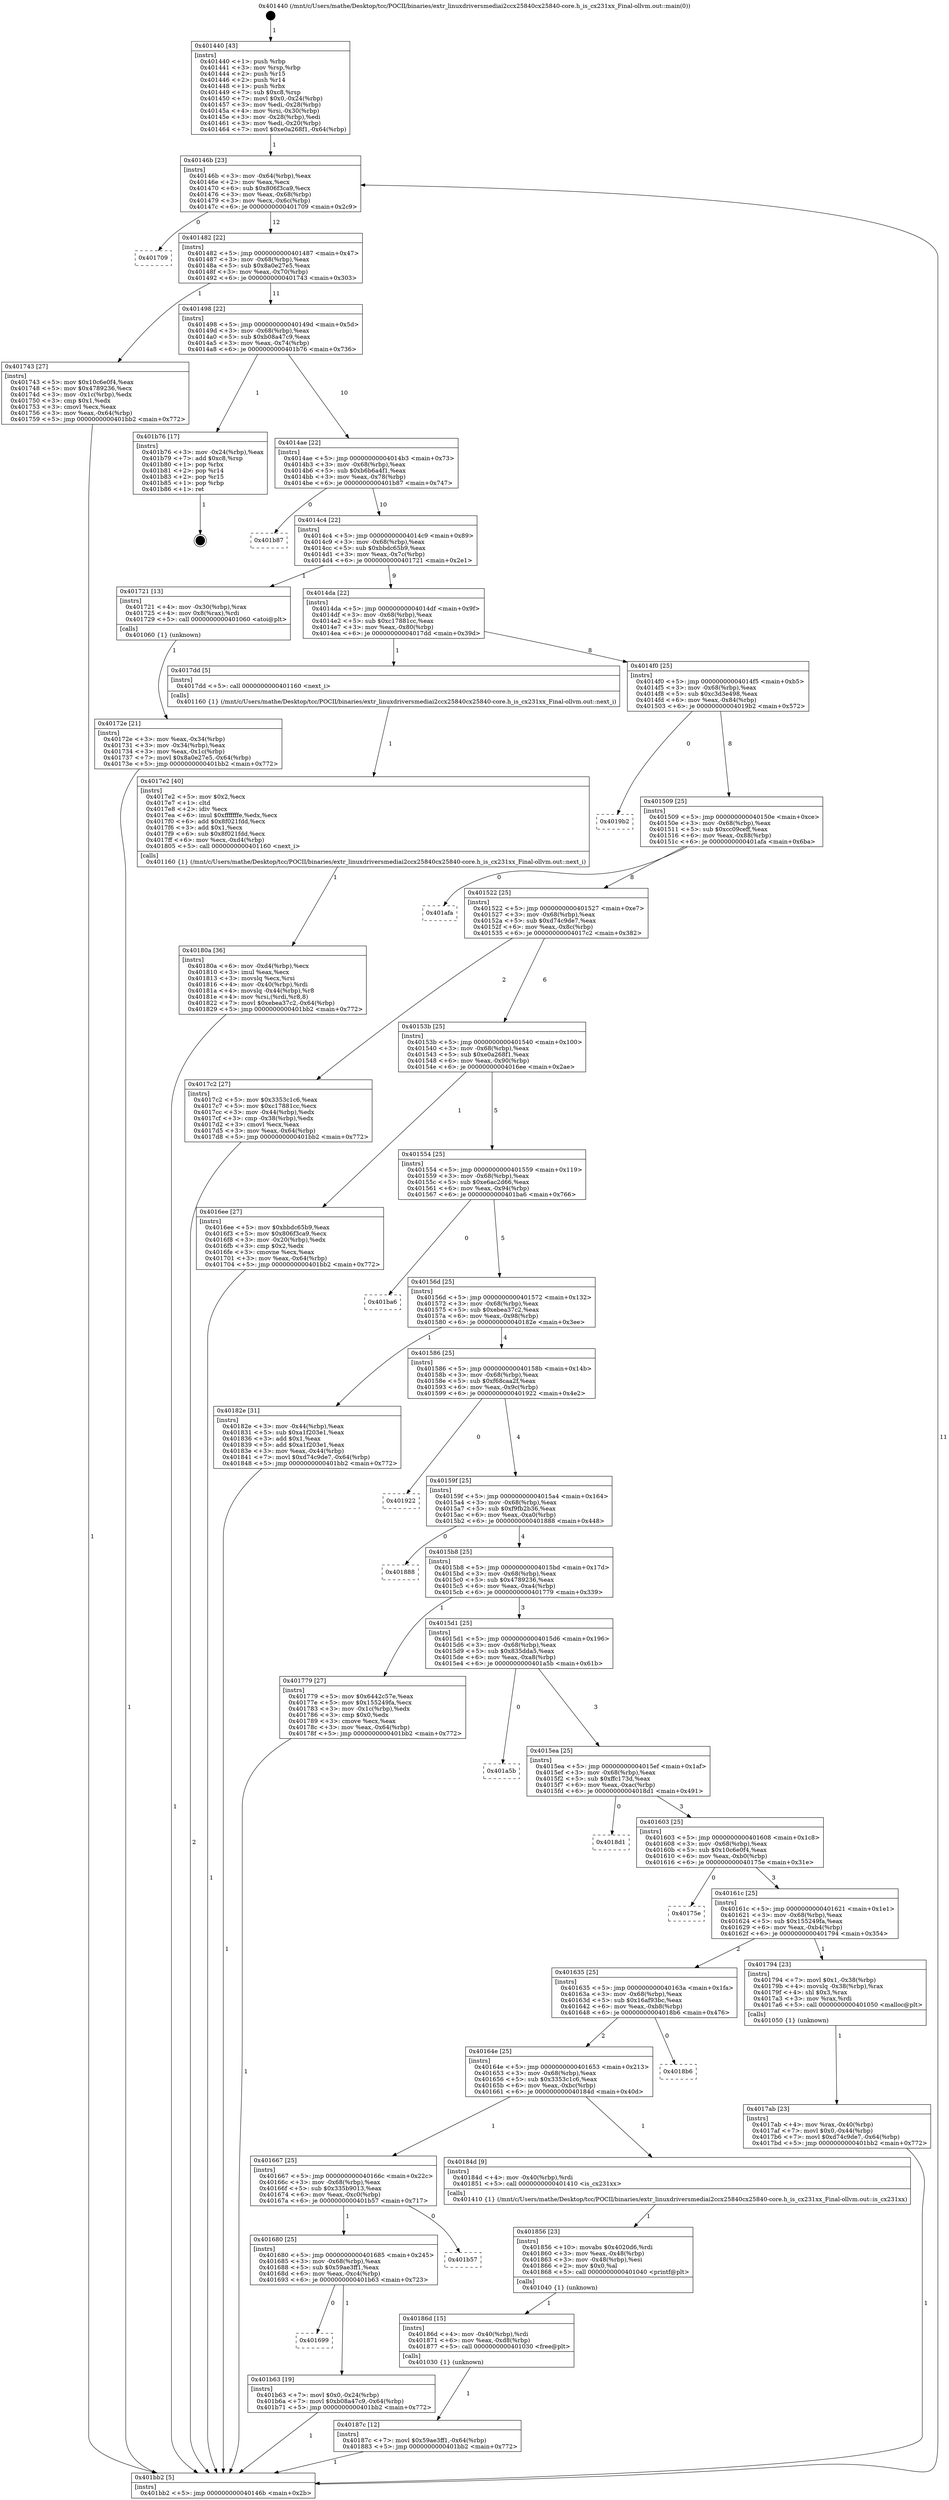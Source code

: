digraph "0x401440" {
  label = "0x401440 (/mnt/c/Users/mathe/Desktop/tcc/POCII/binaries/extr_linuxdriversmediai2ccx25840cx25840-core.h_is_cx231xx_Final-ollvm.out::main(0))"
  labelloc = "t"
  node[shape=record]

  Entry [label="",width=0.3,height=0.3,shape=circle,fillcolor=black,style=filled]
  "0x40146b" [label="{
     0x40146b [23]\l
     | [instrs]\l
     &nbsp;&nbsp;0x40146b \<+3\>: mov -0x64(%rbp),%eax\l
     &nbsp;&nbsp;0x40146e \<+2\>: mov %eax,%ecx\l
     &nbsp;&nbsp;0x401470 \<+6\>: sub $0x806f3ca9,%ecx\l
     &nbsp;&nbsp;0x401476 \<+3\>: mov %eax,-0x68(%rbp)\l
     &nbsp;&nbsp;0x401479 \<+3\>: mov %ecx,-0x6c(%rbp)\l
     &nbsp;&nbsp;0x40147c \<+6\>: je 0000000000401709 \<main+0x2c9\>\l
  }"]
  "0x401709" [label="{
     0x401709\l
  }", style=dashed]
  "0x401482" [label="{
     0x401482 [22]\l
     | [instrs]\l
     &nbsp;&nbsp;0x401482 \<+5\>: jmp 0000000000401487 \<main+0x47\>\l
     &nbsp;&nbsp;0x401487 \<+3\>: mov -0x68(%rbp),%eax\l
     &nbsp;&nbsp;0x40148a \<+5\>: sub $0x8a0e27e5,%eax\l
     &nbsp;&nbsp;0x40148f \<+3\>: mov %eax,-0x70(%rbp)\l
     &nbsp;&nbsp;0x401492 \<+6\>: je 0000000000401743 \<main+0x303\>\l
  }"]
  Exit [label="",width=0.3,height=0.3,shape=circle,fillcolor=black,style=filled,peripheries=2]
  "0x401743" [label="{
     0x401743 [27]\l
     | [instrs]\l
     &nbsp;&nbsp;0x401743 \<+5\>: mov $0x10c6e0f4,%eax\l
     &nbsp;&nbsp;0x401748 \<+5\>: mov $0x4789236,%ecx\l
     &nbsp;&nbsp;0x40174d \<+3\>: mov -0x1c(%rbp),%edx\l
     &nbsp;&nbsp;0x401750 \<+3\>: cmp $0x1,%edx\l
     &nbsp;&nbsp;0x401753 \<+3\>: cmovl %ecx,%eax\l
     &nbsp;&nbsp;0x401756 \<+3\>: mov %eax,-0x64(%rbp)\l
     &nbsp;&nbsp;0x401759 \<+5\>: jmp 0000000000401bb2 \<main+0x772\>\l
  }"]
  "0x401498" [label="{
     0x401498 [22]\l
     | [instrs]\l
     &nbsp;&nbsp;0x401498 \<+5\>: jmp 000000000040149d \<main+0x5d\>\l
     &nbsp;&nbsp;0x40149d \<+3\>: mov -0x68(%rbp),%eax\l
     &nbsp;&nbsp;0x4014a0 \<+5\>: sub $0xb08a47c9,%eax\l
     &nbsp;&nbsp;0x4014a5 \<+3\>: mov %eax,-0x74(%rbp)\l
     &nbsp;&nbsp;0x4014a8 \<+6\>: je 0000000000401b76 \<main+0x736\>\l
  }"]
  "0x401699" [label="{
     0x401699\l
  }", style=dashed]
  "0x401b76" [label="{
     0x401b76 [17]\l
     | [instrs]\l
     &nbsp;&nbsp;0x401b76 \<+3\>: mov -0x24(%rbp),%eax\l
     &nbsp;&nbsp;0x401b79 \<+7\>: add $0xc8,%rsp\l
     &nbsp;&nbsp;0x401b80 \<+1\>: pop %rbx\l
     &nbsp;&nbsp;0x401b81 \<+2\>: pop %r14\l
     &nbsp;&nbsp;0x401b83 \<+2\>: pop %r15\l
     &nbsp;&nbsp;0x401b85 \<+1\>: pop %rbp\l
     &nbsp;&nbsp;0x401b86 \<+1\>: ret\l
  }"]
  "0x4014ae" [label="{
     0x4014ae [22]\l
     | [instrs]\l
     &nbsp;&nbsp;0x4014ae \<+5\>: jmp 00000000004014b3 \<main+0x73\>\l
     &nbsp;&nbsp;0x4014b3 \<+3\>: mov -0x68(%rbp),%eax\l
     &nbsp;&nbsp;0x4014b6 \<+5\>: sub $0xb6b6a4f1,%eax\l
     &nbsp;&nbsp;0x4014bb \<+3\>: mov %eax,-0x78(%rbp)\l
     &nbsp;&nbsp;0x4014be \<+6\>: je 0000000000401b87 \<main+0x747\>\l
  }"]
  "0x401b63" [label="{
     0x401b63 [19]\l
     | [instrs]\l
     &nbsp;&nbsp;0x401b63 \<+7\>: movl $0x0,-0x24(%rbp)\l
     &nbsp;&nbsp;0x401b6a \<+7\>: movl $0xb08a47c9,-0x64(%rbp)\l
     &nbsp;&nbsp;0x401b71 \<+5\>: jmp 0000000000401bb2 \<main+0x772\>\l
  }"]
  "0x401b87" [label="{
     0x401b87\l
  }", style=dashed]
  "0x4014c4" [label="{
     0x4014c4 [22]\l
     | [instrs]\l
     &nbsp;&nbsp;0x4014c4 \<+5\>: jmp 00000000004014c9 \<main+0x89\>\l
     &nbsp;&nbsp;0x4014c9 \<+3\>: mov -0x68(%rbp),%eax\l
     &nbsp;&nbsp;0x4014cc \<+5\>: sub $0xbbdc65b9,%eax\l
     &nbsp;&nbsp;0x4014d1 \<+3\>: mov %eax,-0x7c(%rbp)\l
     &nbsp;&nbsp;0x4014d4 \<+6\>: je 0000000000401721 \<main+0x2e1\>\l
  }"]
  "0x401680" [label="{
     0x401680 [25]\l
     | [instrs]\l
     &nbsp;&nbsp;0x401680 \<+5\>: jmp 0000000000401685 \<main+0x245\>\l
     &nbsp;&nbsp;0x401685 \<+3\>: mov -0x68(%rbp),%eax\l
     &nbsp;&nbsp;0x401688 \<+5\>: sub $0x59ae3ff1,%eax\l
     &nbsp;&nbsp;0x40168d \<+6\>: mov %eax,-0xc4(%rbp)\l
     &nbsp;&nbsp;0x401693 \<+6\>: je 0000000000401b63 \<main+0x723\>\l
  }"]
  "0x401721" [label="{
     0x401721 [13]\l
     | [instrs]\l
     &nbsp;&nbsp;0x401721 \<+4\>: mov -0x30(%rbp),%rax\l
     &nbsp;&nbsp;0x401725 \<+4\>: mov 0x8(%rax),%rdi\l
     &nbsp;&nbsp;0x401729 \<+5\>: call 0000000000401060 \<atoi@plt\>\l
     | [calls]\l
     &nbsp;&nbsp;0x401060 \{1\} (unknown)\l
  }"]
  "0x4014da" [label="{
     0x4014da [22]\l
     | [instrs]\l
     &nbsp;&nbsp;0x4014da \<+5\>: jmp 00000000004014df \<main+0x9f\>\l
     &nbsp;&nbsp;0x4014df \<+3\>: mov -0x68(%rbp),%eax\l
     &nbsp;&nbsp;0x4014e2 \<+5\>: sub $0xc17881cc,%eax\l
     &nbsp;&nbsp;0x4014e7 \<+3\>: mov %eax,-0x80(%rbp)\l
     &nbsp;&nbsp;0x4014ea \<+6\>: je 00000000004017dd \<main+0x39d\>\l
  }"]
  "0x401b57" [label="{
     0x401b57\l
  }", style=dashed]
  "0x4017dd" [label="{
     0x4017dd [5]\l
     | [instrs]\l
     &nbsp;&nbsp;0x4017dd \<+5\>: call 0000000000401160 \<next_i\>\l
     | [calls]\l
     &nbsp;&nbsp;0x401160 \{1\} (/mnt/c/Users/mathe/Desktop/tcc/POCII/binaries/extr_linuxdriversmediai2ccx25840cx25840-core.h_is_cx231xx_Final-ollvm.out::next_i)\l
  }"]
  "0x4014f0" [label="{
     0x4014f0 [25]\l
     | [instrs]\l
     &nbsp;&nbsp;0x4014f0 \<+5\>: jmp 00000000004014f5 \<main+0xb5\>\l
     &nbsp;&nbsp;0x4014f5 \<+3\>: mov -0x68(%rbp),%eax\l
     &nbsp;&nbsp;0x4014f8 \<+5\>: sub $0xc3d3e498,%eax\l
     &nbsp;&nbsp;0x4014fd \<+6\>: mov %eax,-0x84(%rbp)\l
     &nbsp;&nbsp;0x401503 \<+6\>: je 00000000004019b2 \<main+0x572\>\l
  }"]
  "0x40187c" [label="{
     0x40187c [12]\l
     | [instrs]\l
     &nbsp;&nbsp;0x40187c \<+7\>: movl $0x59ae3ff1,-0x64(%rbp)\l
     &nbsp;&nbsp;0x401883 \<+5\>: jmp 0000000000401bb2 \<main+0x772\>\l
  }"]
  "0x4019b2" [label="{
     0x4019b2\l
  }", style=dashed]
  "0x401509" [label="{
     0x401509 [25]\l
     | [instrs]\l
     &nbsp;&nbsp;0x401509 \<+5\>: jmp 000000000040150e \<main+0xce\>\l
     &nbsp;&nbsp;0x40150e \<+3\>: mov -0x68(%rbp),%eax\l
     &nbsp;&nbsp;0x401511 \<+5\>: sub $0xcc09ceff,%eax\l
     &nbsp;&nbsp;0x401516 \<+6\>: mov %eax,-0x88(%rbp)\l
     &nbsp;&nbsp;0x40151c \<+6\>: je 0000000000401afa \<main+0x6ba\>\l
  }"]
  "0x40186d" [label="{
     0x40186d [15]\l
     | [instrs]\l
     &nbsp;&nbsp;0x40186d \<+4\>: mov -0x40(%rbp),%rdi\l
     &nbsp;&nbsp;0x401871 \<+6\>: mov %eax,-0xd8(%rbp)\l
     &nbsp;&nbsp;0x401877 \<+5\>: call 0000000000401030 \<free@plt\>\l
     | [calls]\l
     &nbsp;&nbsp;0x401030 \{1\} (unknown)\l
  }"]
  "0x401afa" [label="{
     0x401afa\l
  }", style=dashed]
  "0x401522" [label="{
     0x401522 [25]\l
     | [instrs]\l
     &nbsp;&nbsp;0x401522 \<+5\>: jmp 0000000000401527 \<main+0xe7\>\l
     &nbsp;&nbsp;0x401527 \<+3\>: mov -0x68(%rbp),%eax\l
     &nbsp;&nbsp;0x40152a \<+5\>: sub $0xd74c9de7,%eax\l
     &nbsp;&nbsp;0x40152f \<+6\>: mov %eax,-0x8c(%rbp)\l
     &nbsp;&nbsp;0x401535 \<+6\>: je 00000000004017c2 \<main+0x382\>\l
  }"]
  "0x401856" [label="{
     0x401856 [23]\l
     | [instrs]\l
     &nbsp;&nbsp;0x401856 \<+10\>: movabs $0x4020d6,%rdi\l
     &nbsp;&nbsp;0x401860 \<+3\>: mov %eax,-0x48(%rbp)\l
     &nbsp;&nbsp;0x401863 \<+3\>: mov -0x48(%rbp),%esi\l
     &nbsp;&nbsp;0x401866 \<+2\>: mov $0x0,%al\l
     &nbsp;&nbsp;0x401868 \<+5\>: call 0000000000401040 \<printf@plt\>\l
     | [calls]\l
     &nbsp;&nbsp;0x401040 \{1\} (unknown)\l
  }"]
  "0x4017c2" [label="{
     0x4017c2 [27]\l
     | [instrs]\l
     &nbsp;&nbsp;0x4017c2 \<+5\>: mov $0x3353c1c6,%eax\l
     &nbsp;&nbsp;0x4017c7 \<+5\>: mov $0xc17881cc,%ecx\l
     &nbsp;&nbsp;0x4017cc \<+3\>: mov -0x44(%rbp),%edx\l
     &nbsp;&nbsp;0x4017cf \<+3\>: cmp -0x38(%rbp),%edx\l
     &nbsp;&nbsp;0x4017d2 \<+3\>: cmovl %ecx,%eax\l
     &nbsp;&nbsp;0x4017d5 \<+3\>: mov %eax,-0x64(%rbp)\l
     &nbsp;&nbsp;0x4017d8 \<+5\>: jmp 0000000000401bb2 \<main+0x772\>\l
  }"]
  "0x40153b" [label="{
     0x40153b [25]\l
     | [instrs]\l
     &nbsp;&nbsp;0x40153b \<+5\>: jmp 0000000000401540 \<main+0x100\>\l
     &nbsp;&nbsp;0x401540 \<+3\>: mov -0x68(%rbp),%eax\l
     &nbsp;&nbsp;0x401543 \<+5\>: sub $0xe0a268f1,%eax\l
     &nbsp;&nbsp;0x401548 \<+6\>: mov %eax,-0x90(%rbp)\l
     &nbsp;&nbsp;0x40154e \<+6\>: je 00000000004016ee \<main+0x2ae\>\l
  }"]
  "0x401667" [label="{
     0x401667 [25]\l
     | [instrs]\l
     &nbsp;&nbsp;0x401667 \<+5\>: jmp 000000000040166c \<main+0x22c\>\l
     &nbsp;&nbsp;0x40166c \<+3\>: mov -0x68(%rbp),%eax\l
     &nbsp;&nbsp;0x40166f \<+5\>: sub $0x335b9013,%eax\l
     &nbsp;&nbsp;0x401674 \<+6\>: mov %eax,-0xc0(%rbp)\l
     &nbsp;&nbsp;0x40167a \<+6\>: je 0000000000401b57 \<main+0x717\>\l
  }"]
  "0x4016ee" [label="{
     0x4016ee [27]\l
     | [instrs]\l
     &nbsp;&nbsp;0x4016ee \<+5\>: mov $0xbbdc65b9,%eax\l
     &nbsp;&nbsp;0x4016f3 \<+5\>: mov $0x806f3ca9,%ecx\l
     &nbsp;&nbsp;0x4016f8 \<+3\>: mov -0x20(%rbp),%edx\l
     &nbsp;&nbsp;0x4016fb \<+3\>: cmp $0x2,%edx\l
     &nbsp;&nbsp;0x4016fe \<+3\>: cmovne %ecx,%eax\l
     &nbsp;&nbsp;0x401701 \<+3\>: mov %eax,-0x64(%rbp)\l
     &nbsp;&nbsp;0x401704 \<+5\>: jmp 0000000000401bb2 \<main+0x772\>\l
  }"]
  "0x401554" [label="{
     0x401554 [25]\l
     | [instrs]\l
     &nbsp;&nbsp;0x401554 \<+5\>: jmp 0000000000401559 \<main+0x119\>\l
     &nbsp;&nbsp;0x401559 \<+3\>: mov -0x68(%rbp),%eax\l
     &nbsp;&nbsp;0x40155c \<+5\>: sub $0xe6ac2d66,%eax\l
     &nbsp;&nbsp;0x401561 \<+6\>: mov %eax,-0x94(%rbp)\l
     &nbsp;&nbsp;0x401567 \<+6\>: je 0000000000401ba6 \<main+0x766\>\l
  }"]
  "0x401bb2" [label="{
     0x401bb2 [5]\l
     | [instrs]\l
     &nbsp;&nbsp;0x401bb2 \<+5\>: jmp 000000000040146b \<main+0x2b\>\l
  }"]
  "0x401440" [label="{
     0x401440 [43]\l
     | [instrs]\l
     &nbsp;&nbsp;0x401440 \<+1\>: push %rbp\l
     &nbsp;&nbsp;0x401441 \<+3\>: mov %rsp,%rbp\l
     &nbsp;&nbsp;0x401444 \<+2\>: push %r15\l
     &nbsp;&nbsp;0x401446 \<+2\>: push %r14\l
     &nbsp;&nbsp;0x401448 \<+1\>: push %rbx\l
     &nbsp;&nbsp;0x401449 \<+7\>: sub $0xc8,%rsp\l
     &nbsp;&nbsp;0x401450 \<+7\>: movl $0x0,-0x24(%rbp)\l
     &nbsp;&nbsp;0x401457 \<+3\>: mov %edi,-0x28(%rbp)\l
     &nbsp;&nbsp;0x40145a \<+4\>: mov %rsi,-0x30(%rbp)\l
     &nbsp;&nbsp;0x40145e \<+3\>: mov -0x28(%rbp),%edi\l
     &nbsp;&nbsp;0x401461 \<+3\>: mov %edi,-0x20(%rbp)\l
     &nbsp;&nbsp;0x401464 \<+7\>: movl $0xe0a268f1,-0x64(%rbp)\l
  }"]
  "0x40172e" [label="{
     0x40172e [21]\l
     | [instrs]\l
     &nbsp;&nbsp;0x40172e \<+3\>: mov %eax,-0x34(%rbp)\l
     &nbsp;&nbsp;0x401731 \<+3\>: mov -0x34(%rbp),%eax\l
     &nbsp;&nbsp;0x401734 \<+3\>: mov %eax,-0x1c(%rbp)\l
     &nbsp;&nbsp;0x401737 \<+7\>: movl $0x8a0e27e5,-0x64(%rbp)\l
     &nbsp;&nbsp;0x40173e \<+5\>: jmp 0000000000401bb2 \<main+0x772\>\l
  }"]
  "0x40184d" [label="{
     0x40184d [9]\l
     | [instrs]\l
     &nbsp;&nbsp;0x40184d \<+4\>: mov -0x40(%rbp),%rdi\l
     &nbsp;&nbsp;0x401851 \<+5\>: call 0000000000401410 \<is_cx231xx\>\l
     | [calls]\l
     &nbsp;&nbsp;0x401410 \{1\} (/mnt/c/Users/mathe/Desktop/tcc/POCII/binaries/extr_linuxdriversmediai2ccx25840cx25840-core.h_is_cx231xx_Final-ollvm.out::is_cx231xx)\l
  }"]
  "0x401ba6" [label="{
     0x401ba6\l
  }", style=dashed]
  "0x40156d" [label="{
     0x40156d [25]\l
     | [instrs]\l
     &nbsp;&nbsp;0x40156d \<+5\>: jmp 0000000000401572 \<main+0x132\>\l
     &nbsp;&nbsp;0x401572 \<+3\>: mov -0x68(%rbp),%eax\l
     &nbsp;&nbsp;0x401575 \<+5\>: sub $0xebea37c2,%eax\l
     &nbsp;&nbsp;0x40157a \<+6\>: mov %eax,-0x98(%rbp)\l
     &nbsp;&nbsp;0x401580 \<+6\>: je 000000000040182e \<main+0x3ee\>\l
  }"]
  "0x40164e" [label="{
     0x40164e [25]\l
     | [instrs]\l
     &nbsp;&nbsp;0x40164e \<+5\>: jmp 0000000000401653 \<main+0x213\>\l
     &nbsp;&nbsp;0x401653 \<+3\>: mov -0x68(%rbp),%eax\l
     &nbsp;&nbsp;0x401656 \<+5\>: sub $0x3353c1c6,%eax\l
     &nbsp;&nbsp;0x40165b \<+6\>: mov %eax,-0xbc(%rbp)\l
     &nbsp;&nbsp;0x401661 \<+6\>: je 000000000040184d \<main+0x40d\>\l
  }"]
  "0x40182e" [label="{
     0x40182e [31]\l
     | [instrs]\l
     &nbsp;&nbsp;0x40182e \<+3\>: mov -0x44(%rbp),%eax\l
     &nbsp;&nbsp;0x401831 \<+5\>: sub $0xa1f203e1,%eax\l
     &nbsp;&nbsp;0x401836 \<+3\>: add $0x1,%eax\l
     &nbsp;&nbsp;0x401839 \<+5\>: add $0xa1f203e1,%eax\l
     &nbsp;&nbsp;0x40183e \<+3\>: mov %eax,-0x44(%rbp)\l
     &nbsp;&nbsp;0x401841 \<+7\>: movl $0xd74c9de7,-0x64(%rbp)\l
     &nbsp;&nbsp;0x401848 \<+5\>: jmp 0000000000401bb2 \<main+0x772\>\l
  }"]
  "0x401586" [label="{
     0x401586 [25]\l
     | [instrs]\l
     &nbsp;&nbsp;0x401586 \<+5\>: jmp 000000000040158b \<main+0x14b\>\l
     &nbsp;&nbsp;0x40158b \<+3\>: mov -0x68(%rbp),%eax\l
     &nbsp;&nbsp;0x40158e \<+5\>: sub $0xf68caa2f,%eax\l
     &nbsp;&nbsp;0x401593 \<+6\>: mov %eax,-0x9c(%rbp)\l
     &nbsp;&nbsp;0x401599 \<+6\>: je 0000000000401922 \<main+0x4e2\>\l
  }"]
  "0x4018b6" [label="{
     0x4018b6\l
  }", style=dashed]
  "0x401922" [label="{
     0x401922\l
  }", style=dashed]
  "0x40159f" [label="{
     0x40159f [25]\l
     | [instrs]\l
     &nbsp;&nbsp;0x40159f \<+5\>: jmp 00000000004015a4 \<main+0x164\>\l
     &nbsp;&nbsp;0x4015a4 \<+3\>: mov -0x68(%rbp),%eax\l
     &nbsp;&nbsp;0x4015a7 \<+5\>: sub $0xf9fb2b36,%eax\l
     &nbsp;&nbsp;0x4015ac \<+6\>: mov %eax,-0xa0(%rbp)\l
     &nbsp;&nbsp;0x4015b2 \<+6\>: je 0000000000401888 \<main+0x448\>\l
  }"]
  "0x40180a" [label="{
     0x40180a [36]\l
     | [instrs]\l
     &nbsp;&nbsp;0x40180a \<+6\>: mov -0xd4(%rbp),%ecx\l
     &nbsp;&nbsp;0x401810 \<+3\>: imul %eax,%ecx\l
     &nbsp;&nbsp;0x401813 \<+3\>: movslq %ecx,%rsi\l
     &nbsp;&nbsp;0x401816 \<+4\>: mov -0x40(%rbp),%rdi\l
     &nbsp;&nbsp;0x40181a \<+4\>: movslq -0x44(%rbp),%r8\l
     &nbsp;&nbsp;0x40181e \<+4\>: mov %rsi,(%rdi,%r8,8)\l
     &nbsp;&nbsp;0x401822 \<+7\>: movl $0xebea37c2,-0x64(%rbp)\l
     &nbsp;&nbsp;0x401829 \<+5\>: jmp 0000000000401bb2 \<main+0x772\>\l
  }"]
  "0x401888" [label="{
     0x401888\l
  }", style=dashed]
  "0x4015b8" [label="{
     0x4015b8 [25]\l
     | [instrs]\l
     &nbsp;&nbsp;0x4015b8 \<+5\>: jmp 00000000004015bd \<main+0x17d\>\l
     &nbsp;&nbsp;0x4015bd \<+3\>: mov -0x68(%rbp),%eax\l
     &nbsp;&nbsp;0x4015c0 \<+5\>: sub $0x4789236,%eax\l
     &nbsp;&nbsp;0x4015c5 \<+6\>: mov %eax,-0xa4(%rbp)\l
     &nbsp;&nbsp;0x4015cb \<+6\>: je 0000000000401779 \<main+0x339\>\l
  }"]
  "0x4017e2" [label="{
     0x4017e2 [40]\l
     | [instrs]\l
     &nbsp;&nbsp;0x4017e2 \<+5\>: mov $0x2,%ecx\l
     &nbsp;&nbsp;0x4017e7 \<+1\>: cltd\l
     &nbsp;&nbsp;0x4017e8 \<+2\>: idiv %ecx\l
     &nbsp;&nbsp;0x4017ea \<+6\>: imul $0xfffffffe,%edx,%ecx\l
     &nbsp;&nbsp;0x4017f0 \<+6\>: add $0x8f021fdd,%ecx\l
     &nbsp;&nbsp;0x4017f6 \<+3\>: add $0x1,%ecx\l
     &nbsp;&nbsp;0x4017f9 \<+6\>: sub $0x8f021fdd,%ecx\l
     &nbsp;&nbsp;0x4017ff \<+6\>: mov %ecx,-0xd4(%rbp)\l
     &nbsp;&nbsp;0x401805 \<+5\>: call 0000000000401160 \<next_i\>\l
     | [calls]\l
     &nbsp;&nbsp;0x401160 \{1\} (/mnt/c/Users/mathe/Desktop/tcc/POCII/binaries/extr_linuxdriversmediai2ccx25840cx25840-core.h_is_cx231xx_Final-ollvm.out::next_i)\l
  }"]
  "0x401779" [label="{
     0x401779 [27]\l
     | [instrs]\l
     &nbsp;&nbsp;0x401779 \<+5\>: mov $0x6442c57e,%eax\l
     &nbsp;&nbsp;0x40177e \<+5\>: mov $0x155249fa,%ecx\l
     &nbsp;&nbsp;0x401783 \<+3\>: mov -0x1c(%rbp),%edx\l
     &nbsp;&nbsp;0x401786 \<+3\>: cmp $0x0,%edx\l
     &nbsp;&nbsp;0x401789 \<+3\>: cmove %ecx,%eax\l
     &nbsp;&nbsp;0x40178c \<+3\>: mov %eax,-0x64(%rbp)\l
     &nbsp;&nbsp;0x40178f \<+5\>: jmp 0000000000401bb2 \<main+0x772\>\l
  }"]
  "0x4015d1" [label="{
     0x4015d1 [25]\l
     | [instrs]\l
     &nbsp;&nbsp;0x4015d1 \<+5\>: jmp 00000000004015d6 \<main+0x196\>\l
     &nbsp;&nbsp;0x4015d6 \<+3\>: mov -0x68(%rbp),%eax\l
     &nbsp;&nbsp;0x4015d9 \<+5\>: sub $0x835dda5,%eax\l
     &nbsp;&nbsp;0x4015de \<+6\>: mov %eax,-0xa8(%rbp)\l
     &nbsp;&nbsp;0x4015e4 \<+6\>: je 0000000000401a5b \<main+0x61b\>\l
  }"]
  "0x4017ab" [label="{
     0x4017ab [23]\l
     | [instrs]\l
     &nbsp;&nbsp;0x4017ab \<+4\>: mov %rax,-0x40(%rbp)\l
     &nbsp;&nbsp;0x4017af \<+7\>: movl $0x0,-0x44(%rbp)\l
     &nbsp;&nbsp;0x4017b6 \<+7\>: movl $0xd74c9de7,-0x64(%rbp)\l
     &nbsp;&nbsp;0x4017bd \<+5\>: jmp 0000000000401bb2 \<main+0x772\>\l
  }"]
  "0x401a5b" [label="{
     0x401a5b\l
  }", style=dashed]
  "0x4015ea" [label="{
     0x4015ea [25]\l
     | [instrs]\l
     &nbsp;&nbsp;0x4015ea \<+5\>: jmp 00000000004015ef \<main+0x1af\>\l
     &nbsp;&nbsp;0x4015ef \<+3\>: mov -0x68(%rbp),%eax\l
     &nbsp;&nbsp;0x4015f2 \<+5\>: sub $0xffc173d,%eax\l
     &nbsp;&nbsp;0x4015f7 \<+6\>: mov %eax,-0xac(%rbp)\l
     &nbsp;&nbsp;0x4015fd \<+6\>: je 00000000004018d1 \<main+0x491\>\l
  }"]
  "0x401635" [label="{
     0x401635 [25]\l
     | [instrs]\l
     &nbsp;&nbsp;0x401635 \<+5\>: jmp 000000000040163a \<main+0x1fa\>\l
     &nbsp;&nbsp;0x40163a \<+3\>: mov -0x68(%rbp),%eax\l
     &nbsp;&nbsp;0x40163d \<+5\>: sub $0x16af93bc,%eax\l
     &nbsp;&nbsp;0x401642 \<+6\>: mov %eax,-0xb8(%rbp)\l
     &nbsp;&nbsp;0x401648 \<+6\>: je 00000000004018b6 \<main+0x476\>\l
  }"]
  "0x4018d1" [label="{
     0x4018d1\l
  }", style=dashed]
  "0x401603" [label="{
     0x401603 [25]\l
     | [instrs]\l
     &nbsp;&nbsp;0x401603 \<+5\>: jmp 0000000000401608 \<main+0x1c8\>\l
     &nbsp;&nbsp;0x401608 \<+3\>: mov -0x68(%rbp),%eax\l
     &nbsp;&nbsp;0x40160b \<+5\>: sub $0x10c6e0f4,%eax\l
     &nbsp;&nbsp;0x401610 \<+6\>: mov %eax,-0xb0(%rbp)\l
     &nbsp;&nbsp;0x401616 \<+6\>: je 000000000040175e \<main+0x31e\>\l
  }"]
  "0x401794" [label="{
     0x401794 [23]\l
     | [instrs]\l
     &nbsp;&nbsp;0x401794 \<+7\>: movl $0x1,-0x38(%rbp)\l
     &nbsp;&nbsp;0x40179b \<+4\>: movslq -0x38(%rbp),%rax\l
     &nbsp;&nbsp;0x40179f \<+4\>: shl $0x3,%rax\l
     &nbsp;&nbsp;0x4017a3 \<+3\>: mov %rax,%rdi\l
     &nbsp;&nbsp;0x4017a6 \<+5\>: call 0000000000401050 \<malloc@plt\>\l
     | [calls]\l
     &nbsp;&nbsp;0x401050 \{1\} (unknown)\l
  }"]
  "0x40175e" [label="{
     0x40175e\l
  }", style=dashed]
  "0x40161c" [label="{
     0x40161c [25]\l
     | [instrs]\l
     &nbsp;&nbsp;0x40161c \<+5\>: jmp 0000000000401621 \<main+0x1e1\>\l
     &nbsp;&nbsp;0x401621 \<+3\>: mov -0x68(%rbp),%eax\l
     &nbsp;&nbsp;0x401624 \<+5\>: sub $0x155249fa,%eax\l
     &nbsp;&nbsp;0x401629 \<+6\>: mov %eax,-0xb4(%rbp)\l
     &nbsp;&nbsp;0x40162f \<+6\>: je 0000000000401794 \<main+0x354\>\l
  }"]
  Entry -> "0x401440" [label=" 1"]
  "0x40146b" -> "0x401709" [label=" 0"]
  "0x40146b" -> "0x401482" [label=" 12"]
  "0x401b76" -> Exit [label=" 1"]
  "0x401482" -> "0x401743" [label=" 1"]
  "0x401482" -> "0x401498" [label=" 11"]
  "0x401b63" -> "0x401bb2" [label=" 1"]
  "0x401498" -> "0x401b76" [label=" 1"]
  "0x401498" -> "0x4014ae" [label=" 10"]
  "0x401680" -> "0x401699" [label=" 0"]
  "0x4014ae" -> "0x401b87" [label=" 0"]
  "0x4014ae" -> "0x4014c4" [label=" 10"]
  "0x401680" -> "0x401b63" [label=" 1"]
  "0x4014c4" -> "0x401721" [label=" 1"]
  "0x4014c4" -> "0x4014da" [label=" 9"]
  "0x401667" -> "0x401680" [label=" 1"]
  "0x4014da" -> "0x4017dd" [label=" 1"]
  "0x4014da" -> "0x4014f0" [label=" 8"]
  "0x401667" -> "0x401b57" [label=" 0"]
  "0x4014f0" -> "0x4019b2" [label=" 0"]
  "0x4014f0" -> "0x401509" [label=" 8"]
  "0x40187c" -> "0x401bb2" [label=" 1"]
  "0x401509" -> "0x401afa" [label=" 0"]
  "0x401509" -> "0x401522" [label=" 8"]
  "0x40186d" -> "0x40187c" [label=" 1"]
  "0x401522" -> "0x4017c2" [label=" 2"]
  "0x401522" -> "0x40153b" [label=" 6"]
  "0x401856" -> "0x40186d" [label=" 1"]
  "0x40153b" -> "0x4016ee" [label=" 1"]
  "0x40153b" -> "0x401554" [label=" 5"]
  "0x4016ee" -> "0x401bb2" [label=" 1"]
  "0x401440" -> "0x40146b" [label=" 1"]
  "0x401bb2" -> "0x40146b" [label=" 11"]
  "0x401721" -> "0x40172e" [label=" 1"]
  "0x40172e" -> "0x401bb2" [label=" 1"]
  "0x401743" -> "0x401bb2" [label=" 1"]
  "0x40184d" -> "0x401856" [label=" 1"]
  "0x401554" -> "0x401ba6" [label=" 0"]
  "0x401554" -> "0x40156d" [label=" 5"]
  "0x40164e" -> "0x401667" [label=" 1"]
  "0x40156d" -> "0x40182e" [label=" 1"]
  "0x40156d" -> "0x401586" [label=" 4"]
  "0x40164e" -> "0x40184d" [label=" 1"]
  "0x401586" -> "0x401922" [label=" 0"]
  "0x401586" -> "0x40159f" [label=" 4"]
  "0x401635" -> "0x40164e" [label=" 2"]
  "0x40159f" -> "0x401888" [label=" 0"]
  "0x40159f" -> "0x4015b8" [label=" 4"]
  "0x401635" -> "0x4018b6" [label=" 0"]
  "0x4015b8" -> "0x401779" [label=" 1"]
  "0x4015b8" -> "0x4015d1" [label=" 3"]
  "0x401779" -> "0x401bb2" [label=" 1"]
  "0x40182e" -> "0x401bb2" [label=" 1"]
  "0x4015d1" -> "0x401a5b" [label=" 0"]
  "0x4015d1" -> "0x4015ea" [label=" 3"]
  "0x40180a" -> "0x401bb2" [label=" 1"]
  "0x4015ea" -> "0x4018d1" [label=" 0"]
  "0x4015ea" -> "0x401603" [label=" 3"]
  "0x4017e2" -> "0x40180a" [label=" 1"]
  "0x401603" -> "0x40175e" [label=" 0"]
  "0x401603" -> "0x40161c" [label=" 3"]
  "0x4017dd" -> "0x4017e2" [label=" 1"]
  "0x40161c" -> "0x401794" [label=" 1"]
  "0x40161c" -> "0x401635" [label=" 2"]
  "0x401794" -> "0x4017ab" [label=" 1"]
  "0x4017ab" -> "0x401bb2" [label=" 1"]
  "0x4017c2" -> "0x401bb2" [label=" 2"]
}
